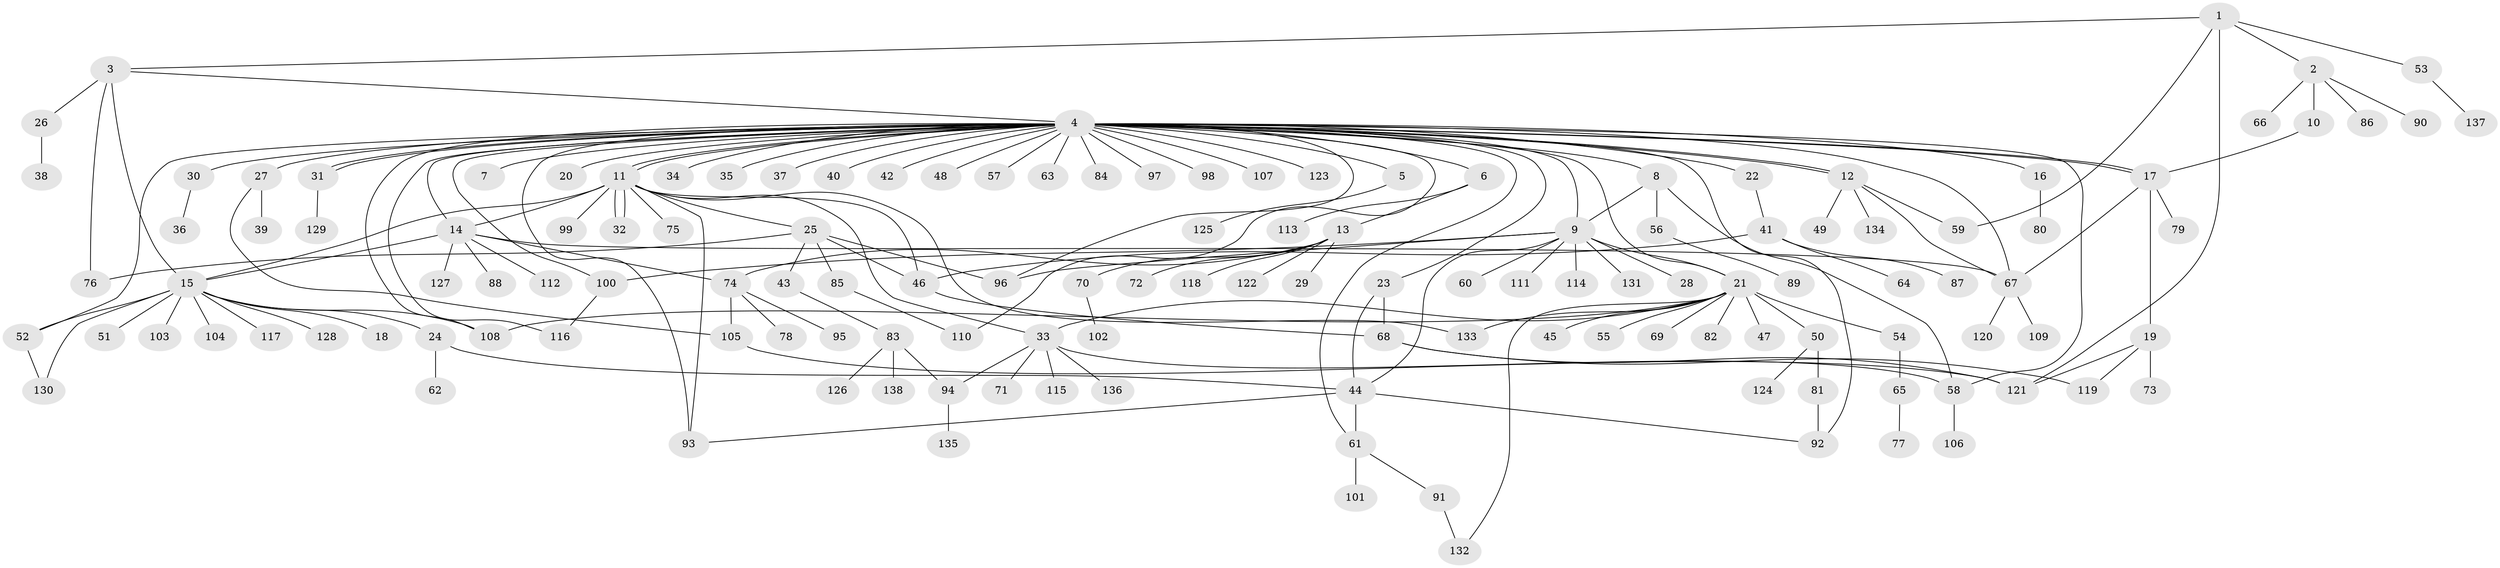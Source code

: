 // coarse degree distribution, {1: 0.5180722891566265, 11: 0.024096385542168676, 2: 0.14457831325301204, 6: 0.03614457831325301, 5: 0.04819277108433735, 4: 0.07228915662650602, 3: 0.10843373493975904, 37: 0.012048192771084338, 7: 0.012048192771084338, 9: 0.024096385542168676}
// Generated by graph-tools (version 1.1) at 2025/36/03/04/25 23:36:47]
// undirected, 138 vertices, 184 edges
graph export_dot {
  node [color=gray90,style=filled];
  1;
  2;
  3;
  4;
  5;
  6;
  7;
  8;
  9;
  10;
  11;
  12;
  13;
  14;
  15;
  16;
  17;
  18;
  19;
  20;
  21;
  22;
  23;
  24;
  25;
  26;
  27;
  28;
  29;
  30;
  31;
  32;
  33;
  34;
  35;
  36;
  37;
  38;
  39;
  40;
  41;
  42;
  43;
  44;
  45;
  46;
  47;
  48;
  49;
  50;
  51;
  52;
  53;
  54;
  55;
  56;
  57;
  58;
  59;
  60;
  61;
  62;
  63;
  64;
  65;
  66;
  67;
  68;
  69;
  70;
  71;
  72;
  73;
  74;
  75;
  76;
  77;
  78;
  79;
  80;
  81;
  82;
  83;
  84;
  85;
  86;
  87;
  88;
  89;
  90;
  91;
  92;
  93;
  94;
  95;
  96;
  97;
  98;
  99;
  100;
  101;
  102;
  103;
  104;
  105;
  106;
  107;
  108;
  109;
  110;
  111;
  112;
  113;
  114;
  115;
  116;
  117;
  118;
  119;
  120;
  121;
  122;
  123;
  124;
  125;
  126;
  127;
  128;
  129;
  130;
  131;
  132;
  133;
  134;
  135;
  136;
  137;
  138;
  1 -- 2;
  1 -- 3;
  1 -- 53;
  1 -- 59;
  1 -- 121;
  2 -- 10;
  2 -- 66;
  2 -- 86;
  2 -- 90;
  3 -- 4;
  3 -- 15;
  3 -- 26;
  3 -- 76;
  4 -- 5;
  4 -- 6;
  4 -- 7;
  4 -- 8;
  4 -- 9;
  4 -- 11;
  4 -- 11;
  4 -- 12;
  4 -- 12;
  4 -- 14;
  4 -- 16;
  4 -- 17;
  4 -- 17;
  4 -- 20;
  4 -- 21;
  4 -- 22;
  4 -- 23;
  4 -- 27;
  4 -- 30;
  4 -- 31;
  4 -- 31;
  4 -- 34;
  4 -- 35;
  4 -- 37;
  4 -- 40;
  4 -- 42;
  4 -- 48;
  4 -- 52;
  4 -- 57;
  4 -- 58;
  4 -- 61;
  4 -- 63;
  4 -- 67;
  4 -- 84;
  4 -- 92;
  4 -- 93;
  4 -- 96;
  4 -- 97;
  4 -- 98;
  4 -- 100;
  4 -- 107;
  4 -- 108;
  4 -- 110;
  4 -- 116;
  4 -- 123;
  5 -- 125;
  6 -- 13;
  6 -- 113;
  8 -- 9;
  8 -- 56;
  8 -- 58;
  9 -- 21;
  9 -- 28;
  9 -- 44;
  9 -- 60;
  9 -- 96;
  9 -- 100;
  9 -- 111;
  9 -- 114;
  9 -- 131;
  10 -- 17;
  11 -- 14;
  11 -- 15;
  11 -- 25;
  11 -- 32;
  11 -- 32;
  11 -- 33;
  11 -- 46;
  11 -- 75;
  11 -- 93;
  11 -- 99;
  11 -- 133;
  12 -- 49;
  12 -- 59;
  12 -- 67;
  12 -- 134;
  13 -- 29;
  13 -- 70;
  13 -- 72;
  13 -- 74;
  13 -- 118;
  13 -- 122;
  14 -- 15;
  14 -- 67;
  14 -- 74;
  14 -- 88;
  14 -- 112;
  14 -- 127;
  15 -- 18;
  15 -- 24;
  15 -- 51;
  15 -- 52;
  15 -- 103;
  15 -- 104;
  15 -- 108;
  15 -- 117;
  15 -- 128;
  15 -- 130;
  16 -- 80;
  17 -- 19;
  17 -- 67;
  17 -- 79;
  19 -- 73;
  19 -- 119;
  19 -- 121;
  21 -- 33;
  21 -- 45;
  21 -- 47;
  21 -- 50;
  21 -- 54;
  21 -- 55;
  21 -- 69;
  21 -- 82;
  21 -- 108;
  21 -- 132;
  21 -- 133;
  22 -- 41;
  23 -- 44;
  23 -- 68;
  24 -- 44;
  24 -- 62;
  25 -- 43;
  25 -- 46;
  25 -- 76;
  25 -- 85;
  25 -- 96;
  26 -- 38;
  27 -- 39;
  27 -- 105;
  30 -- 36;
  31 -- 129;
  33 -- 58;
  33 -- 71;
  33 -- 94;
  33 -- 115;
  33 -- 136;
  41 -- 46;
  41 -- 64;
  41 -- 87;
  43 -- 83;
  44 -- 61;
  44 -- 92;
  44 -- 93;
  46 -- 68;
  50 -- 81;
  50 -- 124;
  52 -- 130;
  53 -- 137;
  54 -- 65;
  56 -- 89;
  58 -- 106;
  61 -- 91;
  61 -- 101;
  65 -- 77;
  67 -- 109;
  67 -- 120;
  68 -- 119;
  68 -- 121;
  70 -- 102;
  74 -- 78;
  74 -- 95;
  74 -- 105;
  81 -- 92;
  83 -- 94;
  83 -- 126;
  83 -- 138;
  85 -- 110;
  91 -- 132;
  94 -- 135;
  100 -- 116;
  105 -- 121;
}
